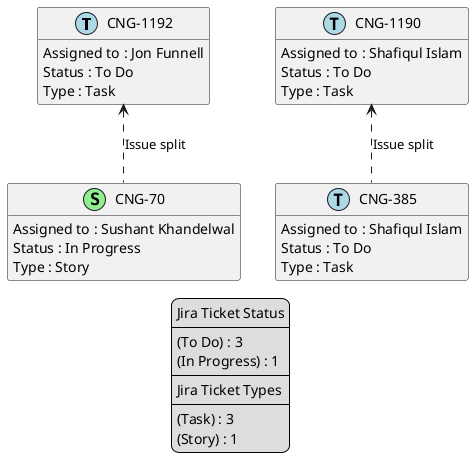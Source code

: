 @startuml
'https://plantuml.com/class-diagram

' GENERATE CLASS DIAGRAM ===========
' Generated at    : Thu Apr 18 10:28:35 CEST 2024

hide empty members

legend
Jira Ticket Status
----
(To Do) : 3
(In Progress) : 1
----
Jira Ticket Types
----
(Task) : 3
(Story) : 1
end legend


' Tickets =======
class "CNG-1192" << (T,lightblue) >> {
  Assigned to : Jon Funnell
  Status : To Do
  Type : Task
}

class "CNG-1190" << (T,lightblue) >> {
  Assigned to : Shafiqul Islam
  Status : To Do
  Type : Task
}

class "CNG-385" << (T,lightblue) >> {
  Assigned to : Shafiqul Islam
  Status : To Do
  Type : Task
}

class "CNG-70" << (S,lightgreen) >> {
  Assigned to : Sushant Khandelwal
  Status : In Progress
  Type : Story
}



' Links =======
"CNG-1192" <.. "CNG-70" : Issue split
"CNG-1190" <.. "CNG-385" : Issue split


@enduml
